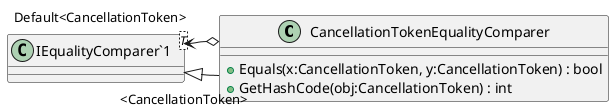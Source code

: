 @startuml
class CancellationTokenEqualityComparer {
    + Equals(x:CancellationToken, y:CancellationToken) : bool
    + GetHashCode(obj:CancellationToken) : int
}
class "IEqualityComparer`1"<T> {
}
"IEqualityComparer`1" "<CancellationToken>" <|-- CancellationTokenEqualityComparer
CancellationTokenEqualityComparer o-> "Default<CancellationToken>" "IEqualityComparer`1"
@enduml
